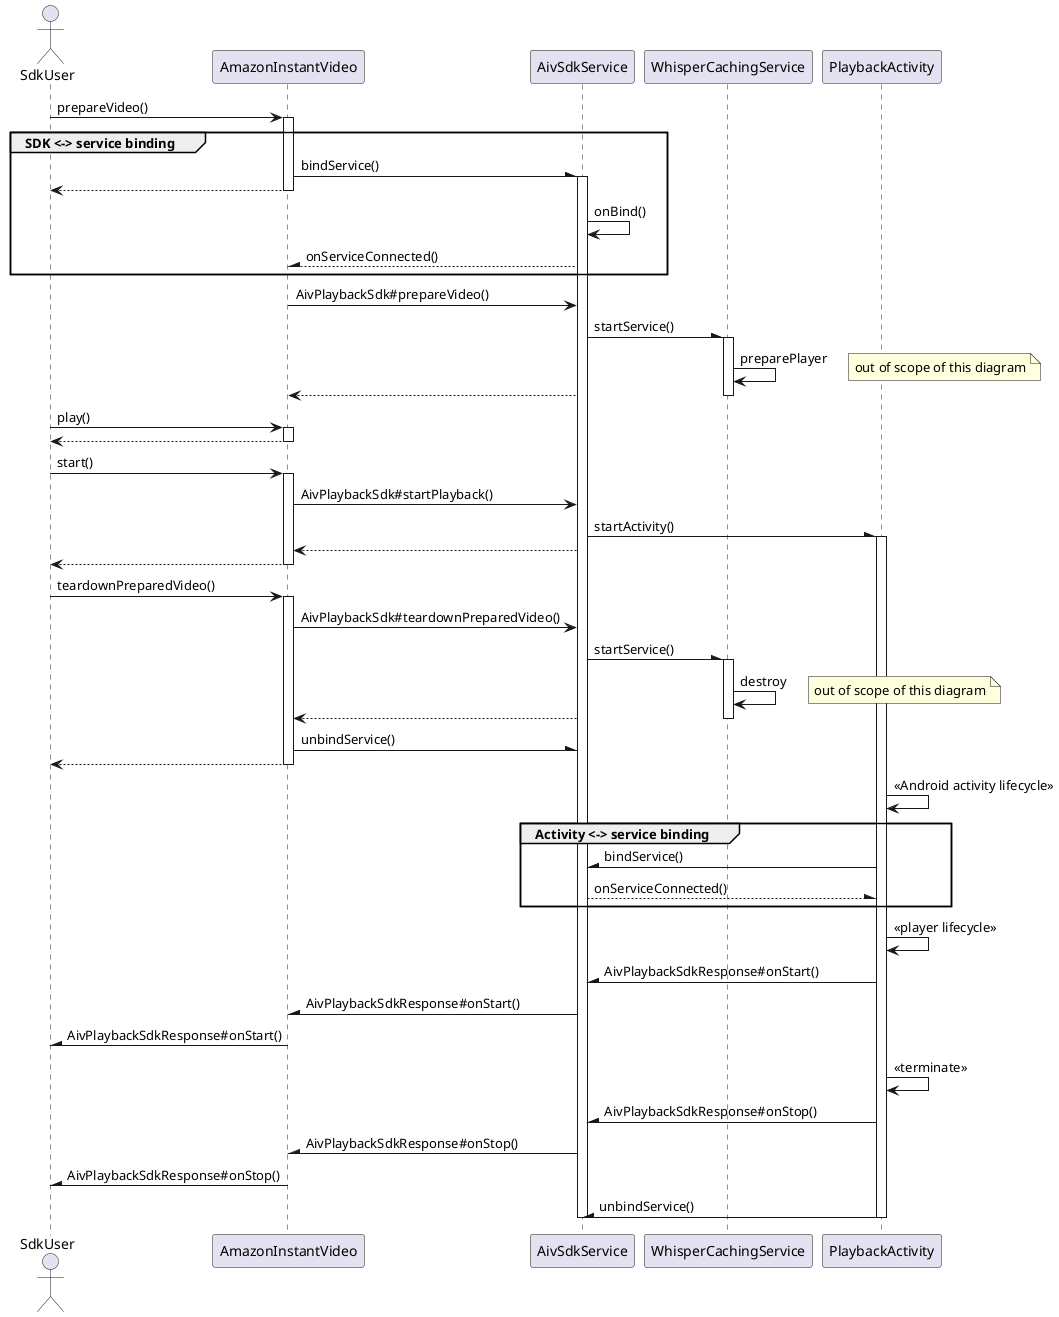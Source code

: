 'Install plantUml eclipse plugin to see this diagram
'http://plantuml.sourceforge.net/

@startuml
actor SdkUser

' Pre-initing video before playback
SdkUser -> AmazonInstantVideo : prepareVideo()
activate AmazonInstantVideo

group SDK <-> service binding
AmazonInstantVideo -\ AivSdkService : bindService()
activate AivSdkService
AmazonInstantVideo --> SdkUser 
deactivate AmazonInstantVideo
AivSdkService -> AivSdkService : onBind()
AivSdkService --\ AmazonInstantVideo : onServiceConnected()
end

AmazonInstantVideo -> AivSdkService : AivPlaybackSdk#prepareVideo()
AivSdkService -\ WhisperCachingService : startService()
activate WhisperCachingService
WhisperCachingService -> WhisperCachingService : preparePlayer
note right: out of scope of this diagram
AivSdkService --> AmazonInstantVideo
deactivate WhisperCachingService

' Getting video ready to playback
SdkUser -> AmazonInstantVideo : play()
activate AmazonInstantVideo
AmazonInstantVideo --> SdkUser
deactivate AmazonInstantVideo

' Starting playback
SdkUser -> AmazonInstantVideo : start()
activate AmazonInstantVideo

AmazonInstantVideo -> AivSdkService : AivPlaybackSdk#startPlayback()
AivSdkService -\ PlaybackActivity : startActivity()
activate PlaybackActivity
AivSdkService --> AmazonInstantVideo
AmazonInstantVideo --> SdkUser
deactivate AmazonInstantVideo

' Tearing down prepared video since activity is stopping
SdkUser -> AmazonInstantVideo : teardownPreparedVideo()
activate AmazonInstantVideo
AmazonInstantVideo -> AivSdkService : AivPlaybackSdk#teardownPreparedVideo()
AivSdkService -\ WhisperCachingService : startService()
activate WhisperCachingService
WhisperCachingService -> WhisperCachingService : destroy
note right: out of scope of this diagram
AivSdkService --> AmazonInstantVideo
deactivate WhisperCachingService
AmazonInstantVideo -\ AivSdkService : unbindService()
AmazonInstantVideo --> SdkUser
deactivate AmazonInstantVideo

PlaybackActivity -> PlaybackActivity : <<Android activity lifecycle>>

group Activity <-> service binding
PlaybackActivity -\ AivSdkService : bindService()
AivSdkService --\ PlaybackActivity : onServiceConnected()
end

PlaybackActivity -> PlaybackActivity : <<player lifecycle>>

' Receive callback through service
PlaybackActivity -\ AivSdkService : AivPlaybackSdkResponse#onStart()
AivSdkService -\ AmazonInstantVideo : AivPlaybackSdkResponse#onStart()
AmazonInstantVideo -\ SdkUser : AivPlaybackSdkResponse#onStart()

' Playback finishes
PlaybackActivity -> PlaybackActivity : <<terminate>>
PlaybackActivity -\ AivSdkService : AivPlaybackSdkResponse#onStop()
AivSdkService -\ AmazonInstantVideo : AivPlaybackSdkResponse#onStop()
AmazonInstantVideo -\ SdkUser : AivPlaybackSdkResponse#onStop()
PlaybackActivity -\ AivSdkService : unbindService()
deactivate PlaybackActivity
deactivate AivSdkService

@enduml
